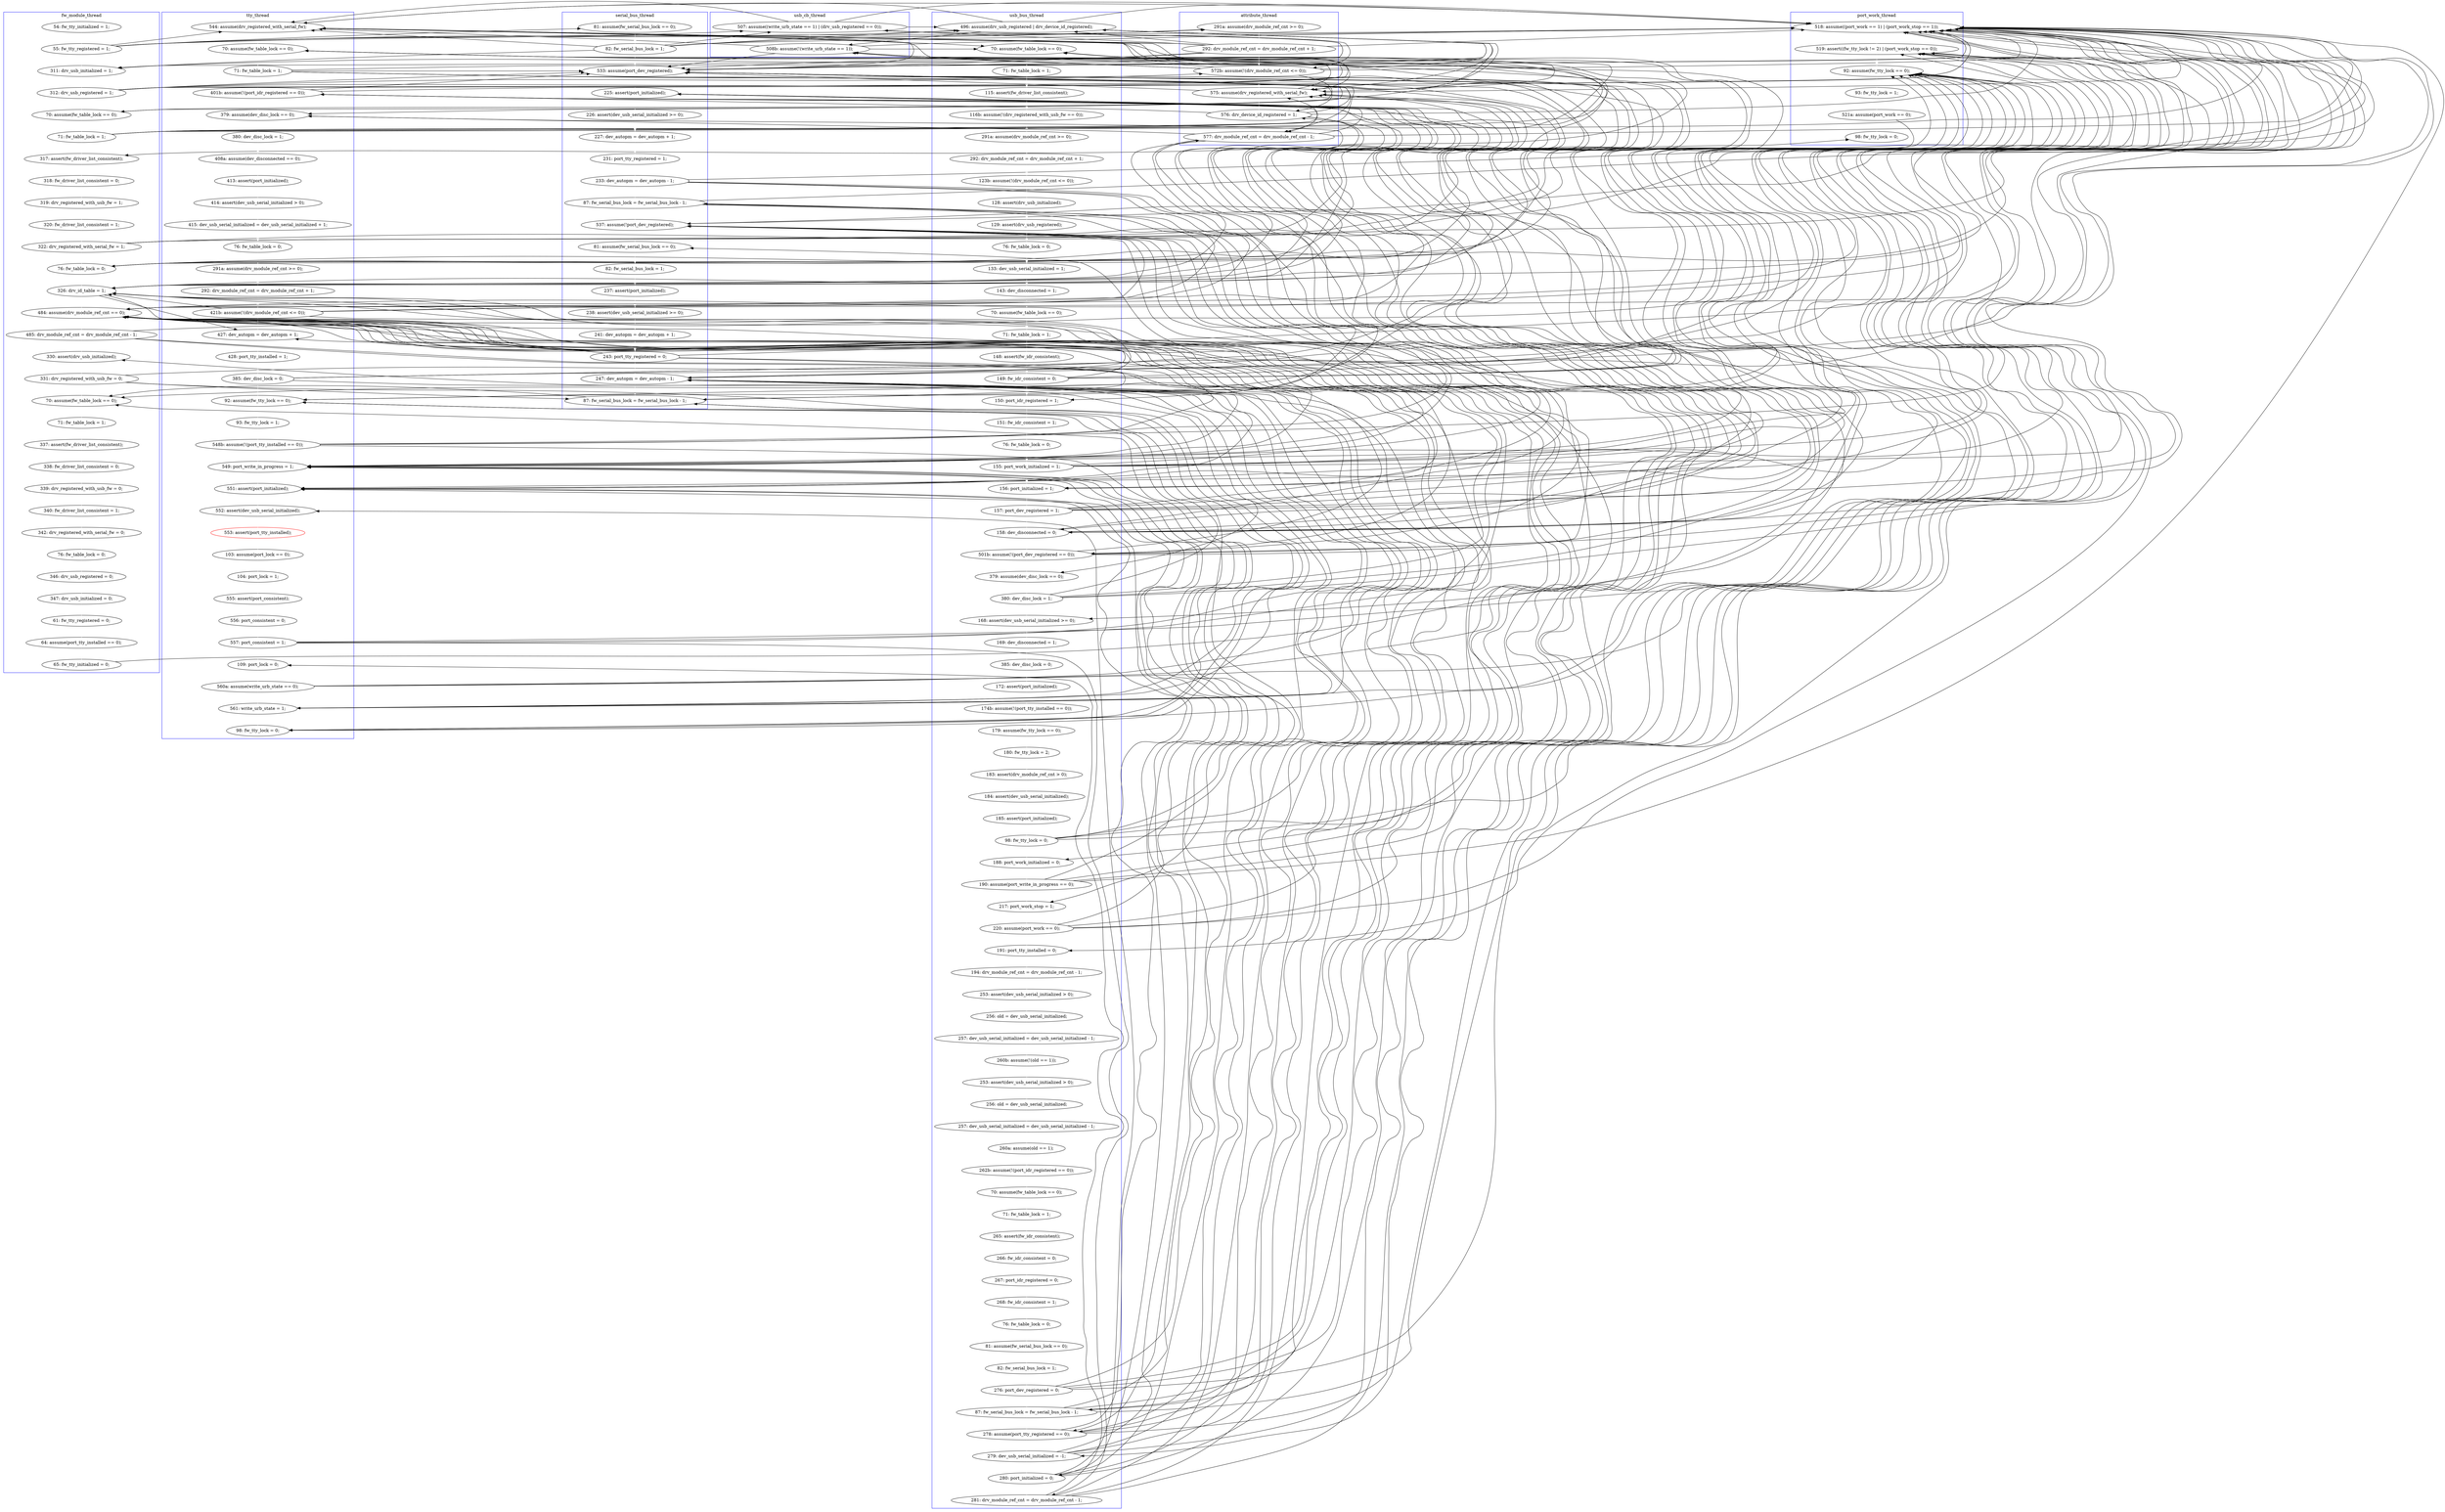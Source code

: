 digraph Counterexample {
	353 -> 356 [color = white, style = solid]
	232 -> 235 [color = black, style = solid, constraint = false]
	144 -> 190 [color = white, style = solid]
	219 -> 338 [color = black, style = solid, constraint = false]
	311 -> 312 [color = black, style = solid, constraint = false]
	138 -> 143 [color = black, style = solid, constraint = false]
	75 -> 238 [color = black, style = solid, constraint = false]
	209 -> 211 [color = white, style = solid]
	220 -> 290 [color = white, style = solid]
	173 -> 338 [color = white, style = solid]
	66 -> 68 [color = black, style = solid, constraint = false]
	321 -> 338 [color = black, style = solid, constraint = false]
	143 -> 151 [color = white, style = solid]
	307 -> 310 [color = black, style = solid, constraint = false]
	219 -> 228 [color = black, style = solid, constraint = false]
	138 -> 144 [color = black, style = solid, constraint = false]
	85 -> 89 [color = black, style = solid, constraint = false]
	213 -> 214 [color = white, style = solid]
	384 -> 394 [color = black, style = solid, constraint = false]
	167 -> 168 [color = white, style = solid]
	177 -> 179 [color = black, style = solid, constraint = false]
	343 -> 348 [color = black, style = solid, constraint = false]
	161 -> 167 [color = white, style = solid]
	71 -> 89 [color = black, style = solid, constraint = false]
	232 -> 238 [color = black, style = solid, constraint = false]
	68 -> 144 [color = black, style = solid, constraint = false]
	137 -> 144 [color = black, style = solid, constraint = false]
	220 -> 238 [color = black, style = solid, constraint = false]
	343 -> 344 [color = black, style = solid, constraint = false]
	80 -> 81 [color = white, style = solid]
	112 -> 119 [color = white, style = solid]
	375 -> 377 [color = white, style = solid]
	284 -> 285 [color = white, style = solid]
	216 -> 219 [color = white, style = solid]
	71 -> 75 [color = black, style = solid, constraint = false]
	377 -> 378 [color = white, style = solid]
	371 -> 372 [color = white, style = solid]
	37 -> 45 [color = black, style = solid, constraint = false]
	351 -> 358 [color = black, style = solid, constraint = false]
	307 -> 336 [color = black, style = solid, constraint = false]
	304 -> 338 [color = black, style = solid, constraint = false]
	137 -> 238 [color = black, style = solid, constraint = false]
	232 -> 338 [color = black, style = solid, constraint = false]
	304 -> 307 [color = black, style = solid, constraint = false]
	370 -> 371 [color = white, style = solid]
	171 -> 177 [color = black, style = solid, constraint = false]
	71 -> 85 [color = black, style = solid, constraint = false]
	295 -> 299 [color = white, style = solid]
	310 -> 352 [color = black, style = solid, constraint = false]
	137 -> 138 [color = black, style = solid, constraint = false]
	60 -> 68 [color = black, style = solid, constraint = false]
	308 -> 309 [color = black, style = solid, constraint = false]
	189 -> 338 [color = black, style = solid, constraint = false]
	177 -> 338 [color = black, style = solid, constraint = false]
	135 -> 138 [color = black, style = solid, constraint = false]
	75 -> 144 [color = black, style = solid, constraint = false]
	189 -> 228 [color = black, style = solid, constraint = false]
	190 -> 191 [color = white, style = solid]
	87 -> 136 [color = black, style = solid, constraint = false]
	83 -> 87 [color = white, style = solid]
	236 -> 290 [color = black, style = solid, constraint = false]
	240 -> 244 [color = white, style = solid]
	93 -> 95 [color = white, style = solid]
	198 -> 228 [color = black, style = solid, constraint = false]
	220 -> 222 [color = black, style = solid, constraint = false]
	66 -> 144 [color = black, style = solid, constraint = false]
	147 -> 238 [color = black, style = solid, constraint = false]
	66 -> 85 [color = black, style = solid, constraint = false]
	147 -> 151 [color = black, style = solid, constraint = false]
	219 -> 238 [color = black, style = solid, constraint = false]
	142 -> 173 [color = black, style = solid, constraint = false]
	133 -> 135 [color = white, style = solid]
	307 -> 308 [color = black, style = solid, constraint = false]
	304 -> 308 [color = black, style = solid, constraint = false]
	372 -> 375 [color = white, style = solid]
	236 -> 238 [color = black, style = solid, constraint = false]
	309 -> 311 [color = white, style = solid]
	236 -> 304 [color = black, style = solid, constraint = false]
	268 -> 269 [color = white, style = solid]
	212 -> 213 [color = white, style = solid]
	274 -> 277 [color = white, style = solid]
	232 -> 290 [color = black, style = solid, constraint = false]
	142 -> 147 [color = black, style = solid, constraint = false]
	367 -> 370 [color = white, style = solid]
	219 -> 222 [color = white, style = solid]
	127 -> 138 [color = white, style = solid]
	322 -> 336 [color = black, style = solid, constraint = false]
	135 -> 136 [color = black, style = solid, constraint = false]
	378 -> 382 [color = white, style = solid]
	290 -> 293 [color = black, style = solid, constraint = false]
	345 -> 352 [color = black, style = solid, constraint = false]
	304 -> 310 [color = white, style = solid]
	66 -> 127 [color = white, style = solid]
	123 -> 125 [color = white, style = solid]
	339 -> 348 [color = black, style = solid, constraint = false]
	308 -> 310 [color = black, style = solid, constraint = false]
	46 -> 62 [color = black, style = solid, constraint = false]
	105 -> 106 [color = white, style = solid]
	63 -> 238 [color = black, style = solid, constraint = false]
	236 -> 239 [color = white, style = solid]
	68 -> 85 [color = black, style = solid, constraint = false]
	351 -> 352 [color = black, style = solid, constraint = false]
	46 -> 68 [color = black, style = solid, constraint = false]
	63 -> 70 [color = white, style = solid]
	309 -> 352 [color = black, style = solid, constraint = false]
	277 -> 284 [color = white, style = solid]
	263 -> 265 [color = white, style = solid]
	356 -> 358 [color = black, style = solid, constraint = false]
	37 -> 85 [color = black, style = solid, constraint = false]
	143 -> 148 [color = black, style = solid, constraint = false]
	320 -> 321 [color = white, style = solid]
	85 -> 136 [color = white, style = solid]
	322 -> 326 [color = black, style = solid, constraint = false]
	301 -> 302 [color = white, style = solid]
	171 -> 173 [color = black, style = solid, constraint = false]
	293 -> 307 [color = white, style = solid]
	235 -> 236 [color = white, style = solid]
	307 -> 338 [color = black, style = solid, constraint = false]
	87 -> 89 [color = black, style = solid, constraint = false]
	143 -> 144 [color = black, style = solid, constraint = false]
	293 -> 308 [color = black, style = solid, constraint = false]
	239 -> 240 [color = white, style = solid]
	78 -> 79 [color = white, style = solid]
	137 -> 143 [color = white, style = solid]
	382 -> 383 [color = white, style = solid]
	248 -> 259 [color = white, style = solid]
	236 -> 338 [color = black, style = solid, constraint = false]
	144 -> 151 [color = black, style = solid, constraint = false]
	57 -> 66 [color = white, style = solid]
	45 -> 46 [color = white, style = solid]
	198 -> 238 [color = black, style = solid, constraint = false]
	101 -> 105 [color = white, style = solid]
	135 -> 144 [color = black, style = solid, constraint = false]
	57 -> 62 [color = black, style = solid, constraint = false]
	300 -> 301 [color = white, style = solid]
	81 -> 83 [color = white, style = solid]
	173 -> 177 [color = black, style = solid, constraint = false]
	148 -> 238 [color = black, style = solid, constraint = false]
	126 -> 136 [color = black, style = solid, constraint = false]
	311 -> 336 [color = black, style = solid, constraint = false]
	57 -> 85 [color = black, style = solid, constraint = false]
	63 -> 75 [color = black, style = solid, constraint = false]
	46 -> 60 [color = black, style = solid, constraint = false]
	287 -> 308 [color = black, style = solid, constraint = false]
	183 -> 228 [color = white, style = solid]
	90 -> 93 [color = white, style = solid]
	343 -> 352 [color = black, style = solid, constraint = false]
	66 -> 70 [color = black, style = solid, constraint = false]
	138 -> 173 [color = black, style = solid, constraint = false]
	229 -> 232 [color = white, style = solid]
	87 -> 127 [color = black, style = solid, constraint = false]
	330 -> 343 [color = white, style = solid]
	63 -> 68 [color = black, style = solid, constraint = false]
	75 -> 85 [color = black, style = solid, constraint = false]
	37 -> 238 [color = black, style = solid, constraint = false]
	85 -> 127 [color = black, style = solid, constraint = false]
	147 -> 173 [color = black, style = solid, constraint = false]
	63 -> 144 [color = black, style = solid, constraint = false]
	189 -> 190 [color = black, style = solid, constraint = false]
	144 -> 173 [color = black, style = solid, constraint = false]
	290 -> 294 [color = white, style = solid]
	147 -> 148 [color = black, style = solid, constraint = false]
	321 -> 322 [color = black, style = solid, constraint = false]
	183 -> 188 [color = black, style = solid, constraint = false]
	37 -> 60 [color = black, style = solid, constraint = false]
	265 -> 268 [color = white, style = solid]
	129 -> 130 [color = white, style = solid]
	189 -> 203 [color = white, style = solid]
	223 -> 228 [color = black, style = solid, constraint = false]
	135 -> 238 [color = black, style = solid, constraint = false]
	220 -> 228 [color = black, style = solid, constraint = false]
	83 -> 144 [color = black, style = solid, constraint = false]
	293 -> 338 [color = black, style = solid, constraint = false]
	66 -> 238 [color = black, style = solid, constraint = false]
	183 -> 238 [color = black, style = solid, constraint = false]
	336 -> 348 [color = white, style = solid]
	245 -> 246 [color = white, style = solid]
	171 -> 238 [color = black, style = solid, constraint = false]
	177 -> 190 [color = black, style = solid, constraint = false]
	214 -> 215 [color = white, style = solid]
	60 -> 85 [color = black, style = solid, constraint = false]
	302 -> 308 [color = black, style = solid, constraint = false]
	203 -> 204 [color = white, style = solid]
	126 -> 129 [color = white, style = solid]
	46 -> 238 [color = black, style = solid, constraint = false]
	83 -> 89 [color = black, style = solid, constraint = false]
	310 -> 312 [color = white, style = solid]
	157 -> 158 [color = white, style = solid]
	302 -> 307 [color = black, style = solid, constraint = false]
	177 -> 238 [color = black, style = solid, constraint = false]
	287 -> 293 [color = white, style = solid]
	366 -> 367 [color = white, style = solid]
	322 -> 338 [color = black, style = solid, constraint = false]
	238 -> 308 [color = white, style = solid]
	138 -> 147 [color = white, style = solid]
	358 -> 359 [color = white, style = solid]
	307 -> 309 [color = white, style = solid]
	83 -> 238 [color = black, style = solid, constraint = false]
	71 -> 144 [color = black, style = solid, constraint = false]
	144 -> 238 [color = black, style = solid, constraint = false]
	85 -> 144 [color = black, style = solid, constraint = false]
	238 -> 239 [color = black, style = solid, constraint = false]
	137 -> 139 [color = black, style = solid, constraint = false]
	311 -> 352 [color = black, style = solid, constraint = false]
	348 -> 352 [color = black, style = solid, constraint = false]
	228 -> 229 [color = white, style = solid]
	60 -> 144 [color = black, style = solid, constraint = false]
	83 -> 127 [color = black, style = solid, constraint = false]
	110 -> 112 [color = white, style = solid]
	196 -> 198 [color = white, style = solid]
	122 -> 123 [color = white, style = solid]
	238 -> 304 [color = black, style = solid, constraint = false]
	269 -> 271 [color = white, style = solid]
	338 -> 339 [color = white, style = solid]
	83 -> 85 [color = black, style = solid, constraint = false]
	222 -> 223 [color = white, style = solid]
	188 -> 189 [color = white, style = solid]
	37 -> 62 [color = white, style = solid]
	198 -> 338 [color = black, style = solid, constraint = false]
	183 -> 338 [color = black, style = solid, constraint = false]
	285 -> 287 [color = white, style = solid]
	138 -> 139 [color = black, style = solid, constraint = false]
	63 -> 66 [color = black, style = solid, constraint = false]
	148 -> 177 [color = white, style = solid]
	139 -> 142 [color = white, style = solid]
	148 -> 151 [color = black, style = solid, constraint = false]
	79 -> 80 [color = white, style = solid]
	37 -> 56 [color = black, style = solid, constraint = false]
	68 -> 75 [color = black, style = solid, constraint = false]
	322 -> 352 [color = black, style = solid, constraint = false]
	136 -> 137 [color = white, style = solid]
	339 -> 343 [color = black, style = solid, constraint = false]
	127 -> 173 [color = black, style = solid, constraint = false]
	309 -> 338 [color = black, style = solid, constraint = false]
	330 -> 352 [color = black, style = solid, constraint = false]
	293 -> 304 [color = black, style = solid, constraint = false]
	107 -> 110 [color = white, style = solid]
	57 -> 60 [color = black, style = solid, constraint = false]
	204 -> 207 [color = white, style = solid]
	308 -> 336 [color = black, style = solid, constraint = false]
	173 -> 190 [color = black, style = solid, constraint = false]
	293 -> 294 [color = black, style = solid, constraint = false]
	287 -> 304 [color = black, style = solid, constraint = false]
	85 -> 87 [color = black, style = solid, constraint = false]
	219 -> 220 [color = black, style = solid, constraint = false]
	126 -> 144 [color = black, style = solid, constraint = false]
	100 -> 101 [color = white, style = solid]
	238 -> 338 [color = black, style = solid, constraint = false]
	191 -> 192 [color = white, style = solid]
	127 -> 144 [color = black, style = solid, constraint = false]
	143 -> 147 [color = black, style = solid, constraint = false]
	57 -> 68 [color = black, style = solid, constraint = false]
	317 -> 319 [color = white, style = solid]
	71 -> 238 [color = black, style = solid, constraint = false]
	147 -> 190 [color = black, style = solid, constraint = false]
	142 -> 148 [color = white, style = solid]
	311 -> 338 [color = black, style = solid, constraint = false]
	63 -> 85 [color = black, style = solid, constraint = false]
	180 -> 183 [color = white, style = solid]
	142 -> 238 [color = black, style = solid, constraint = false]
	192 -> 196 [color = white, style = solid]
	158 -> 161 [color = white, style = solid]
	302 -> 338 [color = black, style = solid, constraint = false]
	330 -> 338 [color = black, style = solid, constraint = false]
	310 -> 338 [color = black, style = solid, constraint = false]
	75 -> 78 [color = black, style = solid, constraint = false]
	211 -> 212 [color = white, style = solid]
	348 -> 358 [color = black, style = solid, constraint = false]
	68 -> 127 [color = black, style = solid, constraint = false]
	60 -> 75 [color = white, style = solid]
	119 -> 122 [color = white, style = solid]
	304 -> 336 [color = black, style = solid, constraint = false]
	339 -> 344 [color = white, style = solid]
	68 -> 70 [color = black, style = solid, constraint = false]
	127 -> 238 [color = black, style = solid, constraint = false]
	137 -> 173 [color = black, style = solid, constraint = false]
	223 -> 290 [color = black, style = solid, constraint = false]
	290 -> 304 [color = black, style = solid, constraint = false]
	223 -> 235 [color = white, style = solid]
	246 -> 248 [color = white, style = solid]
	135 -> 139 [color = white, style = solid]
	290 -> 338 [color = black, style = solid, constraint = false]
	125 -> 126 [color = white, style = solid]
	223 -> 338 [color = black, style = solid, constraint = false]
	215 -> 216 [color = white, style = solid]
	345 -> 358 [color = white, style = solid]
	339 -> 352 [color = black, style = solid, constraint = false]
	313 -> 316 [color = white, style = solid]
	179 -> 180 [color = white, style = solid]
	152 -> 155 [color = white, style = solid]
	316 -> 317 [color = white, style = solid]
	273 -> 274 [color = white, style = solid]
	309 -> 336 [color = black, style = solid, constraint = false]
	308 -> 338 [color = black, style = solid, constraint = false]
	60 -> 62 [color = black, style = solid, constraint = false]
	244 -> 245 [color = white, style = solid]
	310 -> 336 [color = black, style = solid, constraint = false]
	127 -> 129 [color = black, style = solid, constraint = false]
	126 -> 238 [color = black, style = solid, constraint = false]
	220 -> 338 [color = black, style = solid, constraint = false]
	87 -> 238 [color = black, style = solid, constraint = false]
	168 -> 171 [color = white, style = solid]
	344 -> 345 [color = white, style = solid]
	148 -> 173 [color = black, style = solid, constraint = false]
	126 -> 173 [color = black, style = solid, constraint = false]
	321 -> 326 [color = white, style = solid]
	60 -> 238 [color = black, style = solid, constraint = false]
	321 -> 336 [color = black, style = solid, constraint = false]
	321 -> 352 [color = black, style = solid, constraint = false]
	310 -> 311 [color = black, style = solid, constraint = false]
	36 -> 37 [color = white, style = solid]
	37 -> 68 [color = black, style = solid, constraint = false]
	299 -> 300 [color = white, style = solid]
	62 -> 63 [color = white, style = solid]
	151 -> 152 [color = white, style = solid]
	144 -> 147 [color = black, style = solid, constraint = false]
	68 -> 238 [color = black, style = solid, constraint = false]
	75 -> 89 [color = black, style = solid, constraint = false]
	345 -> 348 [color = black, style = solid, constraint = false]
	259 -> 260 [color = white, style = solid]
	127 -> 136 [color = black, style = solid, constraint = false]
	143 -> 173 [color = black, style = solid, constraint = false]
	302 -> 304 [color = black, style = solid, constraint = false]
	56 -> 57 [color = white, style = solid]
	352 -> 353 [color = white, style = solid]
	106 -> 107 [color = white, style = solid]
	142 -> 144 [color = black, style = solid, constraint = false]
	290 -> 308 [color = black, style = solid, constraint = false]
	87 -> 144 [color = black, style = solid, constraint = false]
	223 -> 238 [color = black, style = solid, constraint = false]
	130 -> 133 [color = white, style = solid]
	71 -> 127 [color = black, style = solid, constraint = false]
	171 -> 190 [color = black, style = solid, constraint = false]
	271 -> 272 [color = white, style = solid]
	148 -> 190 [color = black, style = solid, constraint = false]
	287 -> 290 [color = black, style = solid, constraint = false]
	343 -> 351 [color = white, style = solid]
	359 -> 366 [color = white, style = solid]
	57 -> 144 [color = black, style = solid, constraint = false]
	260 -> 261 [color = white, style = solid]
	311 -> 322 [color = white, style = solid]
	171 -> 179 [color = white, style = solid]
	70 -> 71 [color = white, style = solid]
	173 -> 238 [color = black, style = solid, constraint = false]
	319 -> 320 [color = white, style = solid]
	272 -> 273 [color = white, style = solid]
	308 -> 352 [color = white, style = solid]
	312 -> 313 [color = white, style = solid]
	348 -> 351 [color = black, style = solid, constraint = false]
	198 -> 203 [color = black, style = solid, constraint = false]
	66 -> 75 [color = black, style = solid, constraint = false]
	309 -> 310 [color = black, style = solid, constraint = false]
	336 -> 338 [color = black, style = solid, constraint = false]
	156 -> 157 [color = white, style = solid]
	143 -> 238 [color = black, style = solid, constraint = false]
	287 -> 338 [color = black, style = solid, constraint = false]
	85 -> 238 [color = black, style = solid, constraint = false]
	189 -> 238 [color = black, style = solid, constraint = false]
	46 -> 56 [color = black, style = solid, constraint = false]
	173 -> 179 [color = black, style = solid, constraint = false]
	383 -> 384 [color = white, style = solid]
	46 -> 144 [color = white, style = solid]
	336 -> 343 [color = black, style = solid, constraint = false]
	89 -> 90 [color = white, style = solid]
	207 -> 209 [color = white, style = solid]
	198 -> 220 [color = white, style = solid]
	138 -> 238 [color = black, style = solid, constraint = false]
	135 -> 173 [color = black, style = solid, constraint = false]
	232 -> 304 [color = white, style = solid]
	261 -> 263 [color = white, style = solid]
	177 -> 188 [color = white, style = solid]
	46 -> 85 [color = black, style = solid, constraint = false]
	345 -> 351 [color = black, style = solid, constraint = false]
	183 -> 190 [color = black, style = solid, constraint = false]
	57 -> 238 [color = black, style = solid, constraint = false]
	68 -> 89 [color = white, style = solid]
	95 -> 100 [color = white, style = solid]
	126 -> 127 [color = black, style = solid, constraint = false]
	71 -> 78 [color = white, style = solid]
	144 -> 148 [color = black, style = solid, constraint = false]
	336 -> 352 [color = black, style = solid, constraint = false]
	60 -> 66 [color = black, style = solid, constraint = false]
	87 -> 173 [color = white, style = solid]
	238 -> 290 [color = black, style = solid, constraint = false]
	356 -> 394 [color = white, style = solid]
	302 -> 336 [color = white, style = solid]
	294 -> 295 [color = white, style = solid]
	326 -> 330 [color = white, style = solid]
	75 -> 127 [color = black, style = solid, constraint = false]
	155 -> 156 [color = white, style = solid]
	142 -> 143 [color = black, style = solid, constraint = false]
	330 -> 336 [color = black, style = solid, constraint = false]
	subgraph cluster6 {
		label = usb_cb_thread
		color = blue
		75  [label = "508b: assume(!(write_urb_state == 1));"]
		60  [label = "507: assume((write_urb_state == 1) | (drv_usb_registered == 0));"]
	}
	subgraph cluster7 {
		label = port_work_thread
		color = blue
		356  [label = "521a: assume(port_work == 0);"]
		394  [label = "98: fw_tty_lock = 0;"]
		308  [label = "519: assert((fw_tty_lock != 2) | (port_work_stop == 0));"]
		353  [label = "93: fw_tty_lock = 1;"]
		238  [label = "518: assume((port_work == 1) | (port_work_stop == 1));"]
		352  [label = "92: assume(fw_tty_lock == 0);"]
	}
	subgraph cluster2 {
		label = usb_bus_thread
		color = blue
		189  [label = "380: dev_disc_lock = 1;"]
		235  [label = "217: port_work_stop = 1;"]
		101  [label = "292: drv_module_ref_cnt = drv_module_ref_cnt + 1;"]
		309  [label = "279: dev_usb_serial_initialized = -1;"]
		274  [label = "268: fw_idr_consistent = 1;"]
		100  [label = "291a: assume(drv_module_ref_cnt >= 0);"]
		135  [label = "155: port_work_initialized = 1;"]
		246  [label = "257: dev_usb_serial_initialized = dev_usb_serial_initialized - 1;"]
		188  [label = "379: assume(dev_disc_lock == 0);"]
		284  [label = "81: assume(fw_serial_bus_lock == 0);"]
		207  [label = "385: dev_disc_lock = 0;"]
		248  [label = "260b: assume(!(old == 1));"]
		204  [label = "169: dev_disconnected = 1;"]
		95  [label = "116b: assume(!(drv_registered_with_usb_fw == 0));"]
		222  [label = "188: port_work_initialized = 0;"]
		271  [label = "265: assert(fw_idr_consistent);"]
		223  [label = "190: assume(port_write_in_progress == 0);"]
		142  [label = "157: port_dev_registered = 1;"]
		272  [label = "266: fw_idr_consistent = 0;"]
		268  [label = "70: assume(fw_table_lock == 0);"]
		122  [label = "70: assume(fw_table_lock == 0);"]
		263  [label = "260a: assume(old == 1);"]
		110  [label = "76: fw_table_lock = 0;"]
		89  [label = "70: assume(fw_table_lock == 0);"]
		216  [label = "185: assert(port_initialized);"]
		68  [label = "496: assume(drv_usb_registered | drv_device_id_registered);"]
		133  [label = "76: fw_table_lock = 0;"]
		177  [label = "501b: assume(!(port_dev_registered == 0));"]
		240  [label = "194: drv_module_ref_cnt = drv_module_ref_cnt - 1;"]
		244  [label = "253: assert(dev_usb_serial_initialized > 0);"]
		293  [label = "87: fw_serial_bus_lock = fw_serial_bus_lock - 1;"]
		214  [label = "183: assert(drv_module_ref_cnt > 0);"]
		322  [label = "281: drv_module_ref_cnt = drv_module_ref_cnt - 1;"]
		148  [label = "158: dev_disconnected = 0;"]
		307  [label = "278: assume(port_tty_registered == 0);"]
		107  [label = "129: assert(drv_usb_registered);"]
		139  [label = "156: port_initialized = 1;"]
		125  [label = "148: assert(fw_idr_consistent);"]
		106  [label = "128: assert(drv_usb_initialized);"]
		277  [label = "76: fw_table_lock = 0;"]
		203  [label = "168: assert(dev_usb_serial_initialized >= 0);"]
		260  [label = "256: old = dev_usb_serial_initialized;"]
		236  [label = "220: assume(port_work == 0);"]
		130  [label = "151: fw_idr_consistent = 1;"]
		265  [label = "262b: assume(!(port_idr_registered == 0));"]
		287  [label = "276: port_dev_registered = 0;"]
		105  [label = "123b: assume(!(drv_module_ref_cnt <= 0));"]
		269  [label = "71: fw_table_lock = 1;"]
		311  [label = "280: port_initialized = 0;"]
		90  [label = "71: fw_table_lock = 1;"]
		211  [label = "174b: assume(!(port_tty_installed == 0));"]
		209  [label = "172: assert(port_initialized);"]
		93  [label = "115: assert(fw_driver_list_consistent);"]
		215  [label = "184: assert(dev_usb_serial_initialized);"]
		239  [label = "191: port_tty_installed = 0;"]
		212  [label = "179: assume(fw_tty_lock == 0);"]
		285  [label = "82: fw_serial_bus_lock = 1;"]
		126  [label = "149: fw_idr_consistent = 0;"]
		219  [label = "98: fw_tty_lock = 0;"]
		129  [label = "150: port_idr_registered = 1;"]
		245  [label = "256: old = dev_usb_serial_initialized;"]
		273  [label = "267: port_idr_registered = 0;"]
		261  [label = "257: dev_usb_serial_initialized = dev_usb_serial_initialized - 1;"]
		112  [label = "133: dev_usb_serial_initialized = 1;"]
		119  [label = "143: dev_disconnected = 1;"]
		213  [label = "180: fw_tty_lock = 2;"]
		259  [label = "253: assert(dev_usb_serial_initialized > 0);"]
		123  [label = "71: fw_table_lock = 1;"]
	}
	subgraph cluster5 {
		label = attribute_thread
		color = blue
		57  [label = "292: drv_module_ref_cnt = drv_module_ref_cnt + 1;"]
		138  [label = "576: drv_device_id_registered = 1;"]
		66  [label = "572b: assume(!(drv_module_ref_cnt <= 0));"]
		127  [label = "575: assume(drv_registered_with_serial_fw);"]
		56  [label = "291a: assume(drv_module_ref_cnt >= 0);"]
		147  [label = "577: drv_module_ref_cnt = drv_module_ref_cnt - 1;"]
	}
	subgraph cluster4 {
		label = tty_thread
		color = blue
		151  [label = "379: assume(dev_disc_lock == 0);"]
		85  [label = "544: assume(drv_registered_with_serial_fw);"]
		152  [label = "380: dev_disc_lock = 1;"]
		319  [label = "555: assert(port_consistent);"]
		167  [label = "291a: assume(drv_module_ref_cnt >= 0);"]
		304  [label = "549: port_write_in_progress = 1;"]
		351  [label = "98: fw_tty_lock = 0;"]
		330  [label = "560a: assume(write_urb_state == 0);"]
		180  [label = "428: port_tty_installed = 1;"]
		232  [label = "548b: assume(!(port_tty_installed == 0));"]
		161  [label = "76: fw_table_lock = 0;"]
		156  [label = "413: assert(port_initialized);"]
		312  [label = "552: assert(dev_usb_serial_initialized);"]
		157  [label = "414: assert(dev_usb_serial_initialized > 0);"]
		313  [label = "553: assert(port_tty_installed);", color = red]
		228  [label = "92: assume(fw_tty_lock == 0);"]
		143  [label = "401b: assume(!(port_idr_registered == 0));"]
		168  [label = "292: drv_module_ref_cnt = drv_module_ref_cnt + 1;"]
		326  [label = "109: port_lock = 0;"]
		179  [label = "427: dev_autopm = dev_autopm + 1;"]
		320  [label = "556: port_consistent = 0;"]
		229  [label = "93: fw_tty_lock = 1;"]
		183  [label = "385: dev_disc_lock = 0;"]
		317  [label = "104: port_lock = 1;"]
		158  [label = "415: dev_usb_serial_initialized = dev_usb_serial_initialized + 1;"]
		310  [label = "551: assert(port_initialized);"]
		171  [label = "421b: assume(!(drv_module_ref_cnt <= 0));"]
		137  [label = "71: fw_table_lock = 1;"]
		136  [label = "70: assume(fw_table_lock == 0);"]
		343  [label = "561: write_urb_state = 1;"]
		316  [label = "103: assume(port_lock == 0);"]
		321  [label = "557: port_consistent = 1;"]
		155  [label = "408a: assume(dev_disconnected == 0);"]
	}
	subgraph cluster3 {
		label = serial_bus_thread
		color = blue
		144  [label = "533: assume(port_dev_registered);"]
		299  [label = "237: assert(port_initialized);"]
		295  [label = "82: fw_serial_bus_lock = 1;"]
		45  [label = "81: assume(fw_serial_bus_lock == 0);"]
		294  [label = "81: assume(fw_serial_bus_lock == 0);"]
		190  [label = "225: assert(port_initialized);"]
		348  [label = "87: fw_serial_bus_lock = fw_serial_bus_lock - 1;"]
		196  [label = "231: port_tty_registered = 1;"]
		300  [label = "238: assert(dev_usb_serial_initialized >= 0);"]
		301  [label = "241: dev_autopm = dev_autopm + 1;"]
		191  [label = "226: assert(dev_usb_serial_initialized >= 0);"]
		302  [label = "243: port_tty_registered = 0;"]
		198  [label = "233: dev_autopm = dev_autopm - 1;"]
		220  [label = "87: fw_serial_bus_lock = fw_serial_bus_lock - 1;"]
		46  [label = "82: fw_serial_bus_lock = 1;"]
		336  [label = "247: dev_autopm = dev_autopm - 1;"]
		290  [label = "537: assume(!port_dev_registered);"]
		192  [label = "227: dev_autopm = dev_autopm + 1;"]
	}
	subgraph cluster1 {
		label = fw_module_thread
		color = blue
		339  [label = "485: drv_module_ref_cnt = drv_module_ref_cnt - 1;"]
		83  [label = "322: drv_registered_with_serial_fw = 1;"]
		359  [label = "71: fw_table_lock = 1;"]
		70  [label = "70: assume(fw_table_lock == 0);"]
		37  [label = "55: fw_tty_registered = 1;"]
		375  [label = "76: fw_table_lock = 0;"]
		372  [label = "342: drv_registered_with_serial_fw = 0;"]
		338  [label = "484: assume(drv_module_ref_cnt == 0);"]
		78  [label = "317: assert(fw_driver_list_consistent);"]
		62  [label = "311: drv_usb_initialized = 1;"]
		79  [label = "318: fw_driver_list_consistent = 0;"]
		367  [label = "338: fw_driver_list_consistent = 0;"]
		87  [label = "76: fw_table_lock = 0;"]
		383  [label = "64: assume(port_tty_installed == 0);"]
		81  [label = "320: fw_driver_list_consistent = 1;"]
		382  [label = "61: fw_tty_registered = 0;"]
		377  [label = "346: drv_usb_registered = 0;"]
		80  [label = "319: drv_registered_with_usb_fw = 1;"]
		173  [label = "326: drv_id_table = 1;"]
		344  [label = "330: assert(drv_usb_initialized);"]
		378  [label = "347: drv_usb_initialized = 0;"]
		71  [label = "71: fw_table_lock = 1;"]
		371  [label = "340: fw_driver_list_consistent = 1;"]
		370  [label = "339: drv_registered_with_usb_fw = 0;"]
		36  [label = "54: fw_tty_initialized = 1;"]
		384  [label = "65: fw_tty_initialized = 0;"]
		63  [label = "312: drv_usb_registered = 1;"]
		345  [label = "331: drv_registered_with_usb_fw = 0;"]
		358  [label = "70: assume(fw_table_lock == 0);"]
		366  [label = "337: assert(fw_driver_list_consistent);"]
	}
}